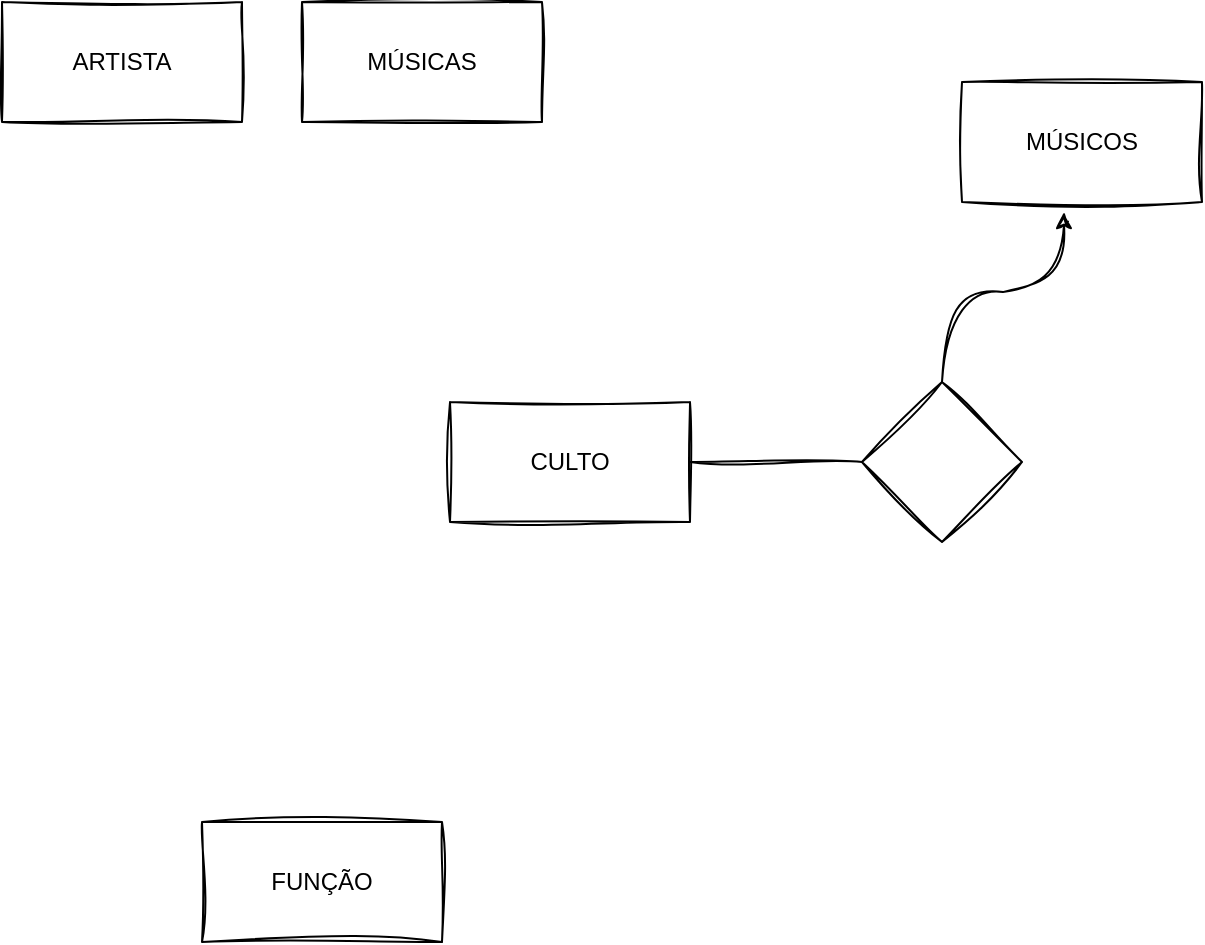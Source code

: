 <mxfile version="26.0.16">
  <diagram name="Página-1" id="5vH7gjnpK38CFrfJnVCy">
    <mxGraphModel dx="1728" dy="622" grid="1" gridSize="10" guides="1" tooltips="1" connect="1" arrows="1" fold="1" page="1" pageScale="1" pageWidth="827" pageHeight="1169" math="0" shadow="0">
      <root>
        <mxCell id="0" />
        <mxCell id="1" parent="0" />
        <mxCell id="RL7DwfR_LRop4ybQXWRN-1" value="MÚSICAS" style="rounded=0;whiteSpace=wrap;html=1;sketch=1;curveFitting=1;jiggle=2;" parent="1" vertex="1">
          <mxGeometry x="280" y="50" width="120" height="60" as="geometry" />
        </mxCell>
        <mxCell id="RL7DwfR_LRop4ybQXWRN-2" value="MÚSICOS" style="rounded=0;whiteSpace=wrap;html=1;sketch=1;curveFitting=1;jiggle=2;" parent="1" vertex="1">
          <mxGeometry x="610" y="90" width="120" height="60" as="geometry" />
        </mxCell>
        <mxCell id="RL7DwfR_LRop4ybQXWRN-3" value="" style="rhombus;whiteSpace=wrap;html=1;sketch=1;curveFitting=1;jiggle=2;" parent="1" vertex="1">
          <mxGeometry x="560" y="240" width="80" height="80" as="geometry" />
        </mxCell>
        <mxCell id="RL7DwfR_LRop4ybQXWRN-4" value="CULTO" style="rounded=0;whiteSpace=wrap;html=1;sketch=1;curveFitting=1;jiggle=2;" parent="1" vertex="1">
          <mxGeometry x="354" y="250" width="120" height="60" as="geometry" />
        </mxCell>
        <mxCell id="RL7DwfR_LRop4ybQXWRN-5" value="ARTISTA" style="rounded=0;whiteSpace=wrap;html=1;sketch=1;curveFitting=1;jiggle=2;" parent="1" vertex="1">
          <mxGeometry x="130" y="50" width="120" height="60" as="geometry" />
        </mxCell>
        <mxCell id="RL7DwfR_LRop4ybQXWRN-6" value="FUNÇÃO" style="rounded=0;whiteSpace=wrap;html=1;sketch=1;curveFitting=1;jiggle=2;" parent="1" vertex="1">
          <mxGeometry x="230" y="460" width="120" height="60" as="geometry" />
        </mxCell>
        <mxCell id="RL7DwfR_LRop4ybQXWRN-7" value="" style="endArrow=none;html=1;rounded=0;exitX=1;exitY=0.5;exitDx=0;exitDy=0;sketch=1;curveFitting=1;jiggle=2;" parent="1" source="RL7DwfR_LRop4ybQXWRN-4" target="RL7DwfR_LRop4ybQXWRN-3" edge="1">
          <mxGeometry width="50" height="50" relative="1" as="geometry">
            <mxPoint x="550" y="390" as="sourcePoint" />
            <mxPoint x="600" y="340" as="targetPoint" />
          </mxGeometry>
        </mxCell>
        <mxCell id="RL7DwfR_LRop4ybQXWRN-8" style="edgeStyle=orthogonalEdgeStyle;rounded=0;orthogonalLoop=1;jettySize=auto;html=1;exitX=0.5;exitY=0;exitDx=0;exitDy=0;entryX=0.425;entryY=1.083;entryDx=0;entryDy=0;entryPerimeter=0;sketch=1;curveFitting=1;jiggle=2;curved=1;" parent="1" source="RL7DwfR_LRop4ybQXWRN-3" target="RL7DwfR_LRop4ybQXWRN-2" edge="1">
          <mxGeometry relative="1" as="geometry" />
        </mxCell>
      </root>
    </mxGraphModel>
  </diagram>
</mxfile>
